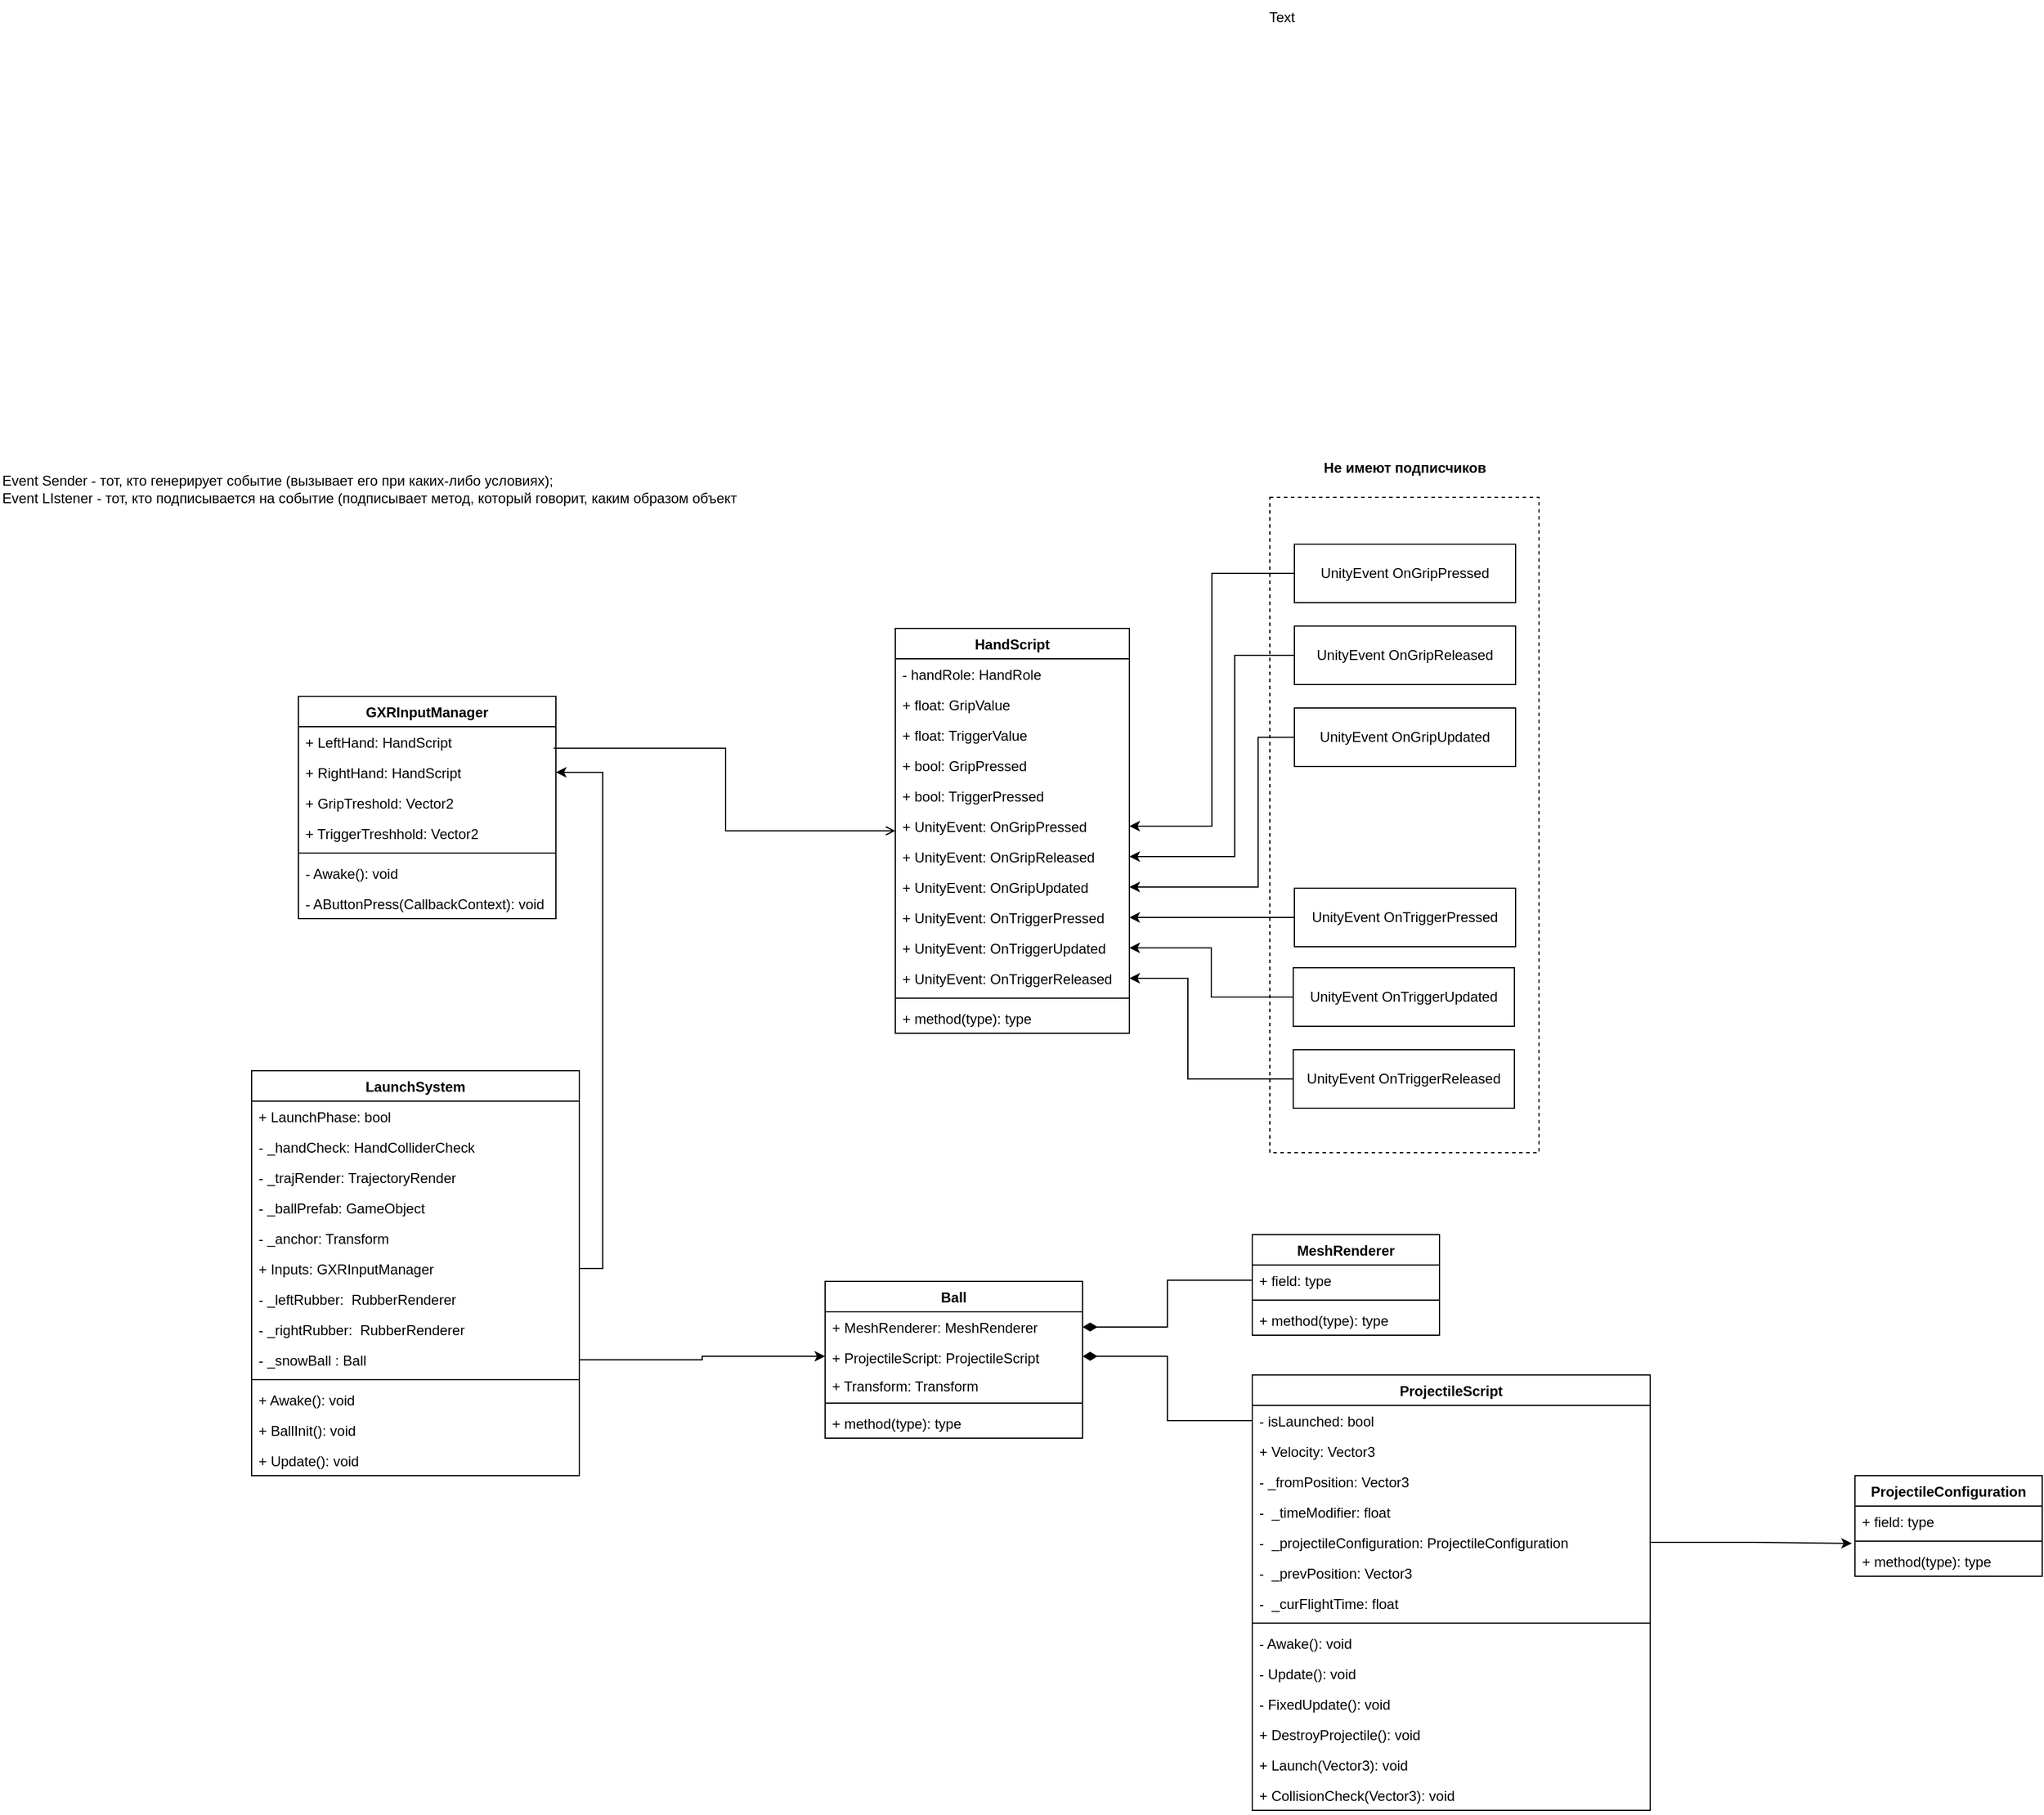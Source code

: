 <mxfile version="21.7.2" type="github">
  <diagram name="Страница — 1" id="L370RCqEnnZ5s0RKrdnT">
    <mxGraphModel dx="2607" dy="2824" grid="1" gridSize="10" guides="1" tooltips="1" connect="1" arrows="1" fold="1" page="1" pageScale="1" pageWidth="827" pageHeight="1169" math="0" shadow="0">
      <root>
        <mxCell id="0" />
        <mxCell id="1" parent="0" />
        <mxCell id="m_tVIS4dX9h9PbDmg8UO-1" value="GXRInputManager" style="swimlane;fontStyle=1;align=center;verticalAlign=top;childLayout=stackLayout;horizontal=1;startSize=26;horizontalStack=0;resizeParent=1;resizeParentMax=0;resizeLast=0;collapsible=1;marginBottom=0;whiteSpace=wrap;html=1;" vertex="1" parent="1">
          <mxGeometry x="350" y="290" width="220" height="190" as="geometry" />
        </mxCell>
        <mxCell id="m_tVIS4dX9h9PbDmg8UO-2" value="+ LeftHand: HandScript" style="text;strokeColor=none;fillColor=none;align=left;verticalAlign=top;spacingLeft=4;spacingRight=4;overflow=hidden;rotatable=0;points=[[0,0.5],[1,0.5]];portConstraint=eastwest;whiteSpace=wrap;html=1;" vertex="1" parent="m_tVIS4dX9h9PbDmg8UO-1">
          <mxGeometry y="26" width="220" height="26" as="geometry" />
        </mxCell>
        <mxCell id="m_tVIS4dX9h9PbDmg8UO-5" value="+ RightHand: HandScript" style="text;strokeColor=none;fillColor=none;align=left;verticalAlign=top;spacingLeft=4;spacingRight=4;overflow=hidden;rotatable=0;points=[[0,0.5],[1,0.5]];portConstraint=eastwest;whiteSpace=wrap;html=1;" vertex="1" parent="m_tVIS4dX9h9PbDmg8UO-1">
          <mxGeometry y="52" width="220" height="26" as="geometry" />
        </mxCell>
        <mxCell id="m_tVIS4dX9h9PbDmg8UO-6" value="+ GripTreshold: Vector2" style="text;strokeColor=none;fillColor=none;align=left;verticalAlign=top;spacingLeft=4;spacingRight=4;overflow=hidden;rotatable=0;points=[[0,0.5],[1,0.5]];portConstraint=eastwest;whiteSpace=wrap;html=1;" vertex="1" parent="m_tVIS4dX9h9PbDmg8UO-1">
          <mxGeometry y="78" width="220" height="26" as="geometry" />
        </mxCell>
        <mxCell id="m_tVIS4dX9h9PbDmg8UO-7" value="+ TriggerTreshhold: Vector2" style="text;strokeColor=none;fillColor=none;align=left;verticalAlign=top;spacingLeft=4;spacingRight=4;overflow=hidden;rotatable=0;points=[[0,0.5],[1,0.5]];portConstraint=eastwest;whiteSpace=wrap;html=1;" vertex="1" parent="m_tVIS4dX9h9PbDmg8UO-1">
          <mxGeometry y="104" width="220" height="26" as="geometry" />
        </mxCell>
        <mxCell id="m_tVIS4dX9h9PbDmg8UO-3" value="" style="line;strokeWidth=1;fillColor=none;align=left;verticalAlign=middle;spacingTop=-1;spacingLeft=3;spacingRight=3;rotatable=0;labelPosition=right;points=[];portConstraint=eastwest;strokeColor=inherit;" vertex="1" parent="m_tVIS4dX9h9PbDmg8UO-1">
          <mxGeometry y="130" width="220" height="8" as="geometry" />
        </mxCell>
        <mxCell id="m_tVIS4dX9h9PbDmg8UO-4" value="- Awake(): void" style="text;strokeColor=none;fillColor=none;align=left;verticalAlign=top;spacingLeft=4;spacingRight=4;overflow=hidden;rotatable=0;points=[[0,0.5],[1,0.5]];portConstraint=eastwest;whiteSpace=wrap;html=1;" vertex="1" parent="m_tVIS4dX9h9PbDmg8UO-1">
          <mxGeometry y="138" width="220" height="26" as="geometry" />
        </mxCell>
        <mxCell id="m_tVIS4dX9h9PbDmg8UO-65" value="- AButtonPress(CallbackContext): void" style="text;strokeColor=none;fillColor=none;align=left;verticalAlign=top;spacingLeft=4;spacingRight=4;overflow=hidden;rotatable=0;points=[[0,0.5],[1,0.5]];portConstraint=eastwest;whiteSpace=wrap;html=1;" vertex="1" parent="m_tVIS4dX9h9PbDmg8UO-1">
          <mxGeometry y="164" width="220" height="26" as="geometry" />
        </mxCell>
        <mxCell id="m_tVIS4dX9h9PbDmg8UO-12" style="edgeStyle=orthogonalEdgeStyle;rounded=0;orthogonalLoop=1;jettySize=auto;html=1;entryX=0.991;entryY=0.708;entryDx=0;entryDy=0;entryPerimeter=0;endArrow=none;endFill=0;startArrow=open;startFill=0;" edge="1" parent="1" source="m_tVIS4dX9h9PbDmg8UO-8" target="m_tVIS4dX9h9PbDmg8UO-2">
          <mxGeometry relative="1" as="geometry" />
        </mxCell>
        <mxCell id="m_tVIS4dX9h9PbDmg8UO-8" value="HandScript" style="swimlane;fontStyle=1;align=center;verticalAlign=top;childLayout=stackLayout;horizontal=1;startSize=26;horizontalStack=0;resizeParent=1;resizeParentMax=0;resizeLast=0;collapsible=1;marginBottom=0;whiteSpace=wrap;html=1;" vertex="1" parent="1">
          <mxGeometry x="860" y="232" width="200" height="346" as="geometry" />
        </mxCell>
        <mxCell id="m_tVIS4dX9h9PbDmg8UO-9" value="- handRole: HandRole" style="text;strokeColor=none;fillColor=none;align=left;verticalAlign=top;spacingLeft=4;spacingRight=4;overflow=hidden;rotatable=0;points=[[0,0.5],[1,0.5]];portConstraint=eastwest;whiteSpace=wrap;html=1;" vertex="1" parent="m_tVIS4dX9h9PbDmg8UO-8">
          <mxGeometry y="26" width="200" height="26" as="geometry" />
        </mxCell>
        <mxCell id="m_tVIS4dX9h9PbDmg8UO-13" value="+ float: GripValue" style="text;strokeColor=none;fillColor=none;align=left;verticalAlign=top;spacingLeft=4;spacingRight=4;overflow=hidden;rotatable=0;points=[[0,0.5],[1,0.5]];portConstraint=eastwest;whiteSpace=wrap;html=1;" vertex="1" parent="m_tVIS4dX9h9PbDmg8UO-8">
          <mxGeometry y="52" width="200" height="26" as="geometry" />
        </mxCell>
        <mxCell id="m_tVIS4dX9h9PbDmg8UO-14" value="+ float: TriggerValue" style="text;strokeColor=none;fillColor=none;align=left;verticalAlign=top;spacingLeft=4;spacingRight=4;overflow=hidden;rotatable=0;points=[[0,0.5],[1,0.5]];portConstraint=eastwest;whiteSpace=wrap;html=1;" vertex="1" parent="m_tVIS4dX9h9PbDmg8UO-8">
          <mxGeometry y="78" width="200" height="26" as="geometry" />
        </mxCell>
        <mxCell id="m_tVIS4dX9h9PbDmg8UO-15" value="+ bool: GripPressed&lt;br&gt;" style="text;strokeColor=none;fillColor=none;align=left;verticalAlign=top;spacingLeft=4;spacingRight=4;overflow=hidden;rotatable=0;points=[[0,0.5],[1,0.5]];portConstraint=eastwest;whiteSpace=wrap;html=1;" vertex="1" parent="m_tVIS4dX9h9PbDmg8UO-8">
          <mxGeometry y="104" width="200" height="26" as="geometry" />
        </mxCell>
        <mxCell id="m_tVIS4dX9h9PbDmg8UO-16" value="+ bool: TriggerPressed" style="text;strokeColor=none;fillColor=none;align=left;verticalAlign=top;spacingLeft=4;spacingRight=4;overflow=hidden;rotatable=0;points=[[0,0.5],[1,0.5]];portConstraint=eastwest;whiteSpace=wrap;html=1;" vertex="1" parent="m_tVIS4dX9h9PbDmg8UO-8">
          <mxGeometry y="130" width="200" height="26" as="geometry" />
        </mxCell>
        <mxCell id="m_tVIS4dX9h9PbDmg8UO-36" value="+ UnityEvent: OnGripPressed" style="text;strokeColor=none;fillColor=none;align=left;verticalAlign=top;spacingLeft=4;spacingRight=4;overflow=hidden;rotatable=0;points=[[0,0.5],[1,0.5]];portConstraint=eastwest;whiteSpace=wrap;html=1;" vertex="1" parent="m_tVIS4dX9h9PbDmg8UO-8">
          <mxGeometry y="156" width="200" height="26" as="geometry" />
        </mxCell>
        <mxCell id="m_tVIS4dX9h9PbDmg8UO-38" value="+ UnityEvent: OnGripReleased" style="text;strokeColor=none;fillColor=none;align=left;verticalAlign=top;spacingLeft=4;spacingRight=4;overflow=hidden;rotatable=0;points=[[0,0.5],[1,0.5]];portConstraint=eastwest;whiteSpace=wrap;html=1;" vertex="1" parent="m_tVIS4dX9h9PbDmg8UO-8">
          <mxGeometry y="182" width="200" height="26" as="geometry" />
        </mxCell>
        <mxCell id="m_tVIS4dX9h9PbDmg8UO-37" value="+ UnityEvent: OnGripUpdated" style="text;strokeColor=none;fillColor=none;align=left;verticalAlign=top;spacingLeft=4;spacingRight=4;overflow=hidden;rotatable=0;points=[[0,0.5],[1,0.5]];portConstraint=eastwest;whiteSpace=wrap;html=1;" vertex="1" parent="m_tVIS4dX9h9PbDmg8UO-8">
          <mxGeometry y="208" width="200" height="26" as="geometry" />
        </mxCell>
        <mxCell id="m_tVIS4dX9h9PbDmg8UO-33" value="+ UnityEvent: OnTriggerPressed" style="text;strokeColor=none;fillColor=none;align=left;verticalAlign=top;spacingLeft=4;spacingRight=4;overflow=hidden;rotatable=0;points=[[0,0.5],[1,0.5]];portConstraint=eastwest;whiteSpace=wrap;html=1;" vertex="1" parent="m_tVIS4dX9h9PbDmg8UO-8">
          <mxGeometry y="234" width="200" height="26" as="geometry" />
        </mxCell>
        <mxCell id="m_tVIS4dX9h9PbDmg8UO-34" value="+ UnityEvent: OnTriggerUpdated" style="text;strokeColor=none;fillColor=none;align=left;verticalAlign=top;spacingLeft=4;spacingRight=4;overflow=hidden;rotatable=0;points=[[0,0.5],[1,0.5]];portConstraint=eastwest;whiteSpace=wrap;html=1;" vertex="1" parent="m_tVIS4dX9h9PbDmg8UO-8">
          <mxGeometry y="260" width="200" height="26" as="geometry" />
        </mxCell>
        <mxCell id="m_tVIS4dX9h9PbDmg8UO-35" value="+ UnityEvent: OnTriggerReleased" style="text;strokeColor=none;fillColor=none;align=left;verticalAlign=top;spacingLeft=4;spacingRight=4;overflow=hidden;rotatable=0;points=[[0,0.5],[1,0.5]];portConstraint=eastwest;whiteSpace=wrap;html=1;" vertex="1" parent="m_tVIS4dX9h9PbDmg8UO-8">
          <mxGeometry y="286" width="200" height="26" as="geometry" />
        </mxCell>
        <mxCell id="m_tVIS4dX9h9PbDmg8UO-10" value="" style="line;strokeWidth=1;fillColor=none;align=left;verticalAlign=middle;spacingTop=-1;spacingLeft=3;spacingRight=3;rotatable=0;labelPosition=right;points=[];portConstraint=eastwest;strokeColor=inherit;" vertex="1" parent="m_tVIS4dX9h9PbDmg8UO-8">
          <mxGeometry y="312" width="200" height="8" as="geometry" />
        </mxCell>
        <mxCell id="m_tVIS4dX9h9PbDmg8UO-11" value="+ method(type): type" style="text;strokeColor=none;fillColor=none;align=left;verticalAlign=top;spacingLeft=4;spacingRight=4;overflow=hidden;rotatable=0;points=[[0,0.5],[1,0.5]];portConstraint=eastwest;whiteSpace=wrap;html=1;" vertex="1" parent="m_tVIS4dX9h9PbDmg8UO-8">
          <mxGeometry y="320" width="200" height="26" as="geometry" />
        </mxCell>
        <mxCell id="m_tVIS4dX9h9PbDmg8UO-17" value="Event Sender - тот, кто генерирует событие (вызывает его при каких-либо условиях);&lt;br&gt;Event LIstener - тот, кто подписывается на событие (подписывает метод, который говорит, каким образом объект&amp;nbsp;&lt;br&gt;" style="text;html=1;align=left;verticalAlign=middle;resizable=0;points=[];autosize=1;strokeColor=none;fillColor=none;" vertex="1" parent="1">
          <mxGeometry x="95" y="93" width="680" height="40" as="geometry" />
        </mxCell>
        <mxCell id="m_tVIS4dX9h9PbDmg8UO-18" value="Text" style="text;html=1;align=center;verticalAlign=middle;resizable=0;points=[];autosize=1;strokeColor=none;fillColor=none;" vertex="1" parent="1">
          <mxGeometry x="1165" y="-305" width="50" height="30" as="geometry" />
        </mxCell>
        <mxCell id="m_tVIS4dX9h9PbDmg8UO-39" style="edgeStyle=orthogonalEdgeStyle;rounded=0;orthogonalLoop=1;jettySize=auto;html=1;exitX=0;exitY=0.5;exitDx=0;exitDy=0;" edge="1" parent="1" source="m_tVIS4dX9h9PbDmg8UO-27" target="m_tVIS4dX9h9PbDmg8UO-36">
          <mxGeometry relative="1" as="geometry" />
        </mxCell>
        <mxCell id="m_tVIS4dX9h9PbDmg8UO-27" value="UnityEvent OnGripPressed" style="html=1;whiteSpace=wrap;" vertex="1" parent="1">
          <mxGeometry x="1201" y="160" width="189" height="50" as="geometry" />
        </mxCell>
        <mxCell id="m_tVIS4dX9h9PbDmg8UO-46" style="edgeStyle=orthogonalEdgeStyle;rounded=0;orthogonalLoop=1;jettySize=auto;html=1;exitX=0;exitY=0.5;exitDx=0;exitDy=0;" edge="1" parent="1" source="m_tVIS4dX9h9PbDmg8UO-28" target="m_tVIS4dX9h9PbDmg8UO-37">
          <mxGeometry relative="1" as="geometry">
            <Array as="points">
              <mxPoint x="1170" y="325" />
              <mxPoint x="1170" y="453" />
            </Array>
          </mxGeometry>
        </mxCell>
        <mxCell id="m_tVIS4dX9h9PbDmg8UO-28" value="UnityEvent OnGripUpdated" style="html=1;whiteSpace=wrap;" vertex="1" parent="1">
          <mxGeometry x="1201" y="300" width="189" height="50" as="geometry" />
        </mxCell>
        <mxCell id="m_tVIS4dX9h9PbDmg8UO-45" style="edgeStyle=orthogonalEdgeStyle;rounded=0;orthogonalLoop=1;jettySize=auto;html=1;exitX=0;exitY=0.5;exitDx=0;exitDy=0;" edge="1" parent="1" source="m_tVIS4dX9h9PbDmg8UO-29" target="m_tVIS4dX9h9PbDmg8UO-38">
          <mxGeometry relative="1" as="geometry">
            <Array as="points">
              <mxPoint x="1150" y="255" />
              <mxPoint x="1150" y="427" />
            </Array>
          </mxGeometry>
        </mxCell>
        <mxCell id="m_tVIS4dX9h9PbDmg8UO-29" value="UnityEvent OnGripReleased" style="html=1;whiteSpace=wrap;" vertex="1" parent="1">
          <mxGeometry x="1201" y="230" width="189" height="50" as="geometry" />
        </mxCell>
        <mxCell id="m_tVIS4dX9h9PbDmg8UO-47" style="edgeStyle=orthogonalEdgeStyle;rounded=0;orthogonalLoop=1;jettySize=auto;html=1;exitX=0;exitY=0.5;exitDx=0;exitDy=0;entryX=1;entryY=0.5;entryDx=0;entryDy=0;" edge="1" parent="1" source="m_tVIS4dX9h9PbDmg8UO-30" target="m_tVIS4dX9h9PbDmg8UO-33">
          <mxGeometry relative="1" as="geometry" />
        </mxCell>
        <mxCell id="m_tVIS4dX9h9PbDmg8UO-30" value="UnityEvent OnTriggerPressed" style="html=1;whiteSpace=wrap;" vertex="1" parent="1">
          <mxGeometry x="1201" y="454" width="189" height="50" as="geometry" />
        </mxCell>
        <mxCell id="m_tVIS4dX9h9PbDmg8UO-48" style="edgeStyle=orthogonalEdgeStyle;rounded=0;orthogonalLoop=1;jettySize=auto;html=1;exitX=0;exitY=0.5;exitDx=0;exitDy=0;entryX=1;entryY=0.5;entryDx=0;entryDy=0;" edge="1" parent="1" source="m_tVIS4dX9h9PbDmg8UO-31" target="m_tVIS4dX9h9PbDmg8UO-34">
          <mxGeometry relative="1" as="geometry" />
        </mxCell>
        <mxCell id="m_tVIS4dX9h9PbDmg8UO-31" value="UnityEvent OnTriggerUpdated" style="html=1;whiteSpace=wrap;" vertex="1" parent="1">
          <mxGeometry x="1200" y="522" width="189" height="50" as="geometry" />
        </mxCell>
        <mxCell id="m_tVIS4dX9h9PbDmg8UO-49" style="edgeStyle=orthogonalEdgeStyle;rounded=0;orthogonalLoop=1;jettySize=auto;html=1;exitX=0;exitY=0.5;exitDx=0;exitDy=0;" edge="1" parent="1" source="m_tVIS4dX9h9PbDmg8UO-32" target="m_tVIS4dX9h9PbDmg8UO-35">
          <mxGeometry relative="1" as="geometry">
            <Array as="points">
              <mxPoint x="1110" y="617" />
              <mxPoint x="1110" y="531" />
            </Array>
          </mxGeometry>
        </mxCell>
        <mxCell id="m_tVIS4dX9h9PbDmg8UO-32" value="UnityEvent OnTriggerReleased" style="html=1;whiteSpace=wrap;" vertex="1" parent="1">
          <mxGeometry x="1200" y="592" width="189" height="50" as="geometry" />
        </mxCell>
        <mxCell id="m_tVIS4dX9h9PbDmg8UO-51" value="" style="rounded=0;whiteSpace=wrap;html=1;fillColor=none;dashed=1;" vertex="1" parent="1">
          <mxGeometry x="1180" y="120" width="230" height="560" as="geometry" />
        </mxCell>
        <mxCell id="m_tVIS4dX9h9PbDmg8UO-52" value="&lt;b&gt;Не имеют подписчиков&lt;/b&gt;" style="text;html=1;align=center;verticalAlign=middle;resizable=0;points=[];autosize=1;strokeColor=none;fillColor=none;" vertex="1" parent="1">
          <mxGeometry x="1214.5" y="80" width="160" height="30" as="geometry" />
        </mxCell>
        <mxCell id="m_tVIS4dX9h9PbDmg8UO-53" value="LaunchSystem" style="swimlane;fontStyle=1;align=center;verticalAlign=top;childLayout=stackLayout;horizontal=1;startSize=26;horizontalStack=0;resizeParent=1;resizeParentMax=0;resizeLast=0;collapsible=1;marginBottom=0;whiteSpace=wrap;html=1;" vertex="1" parent="1">
          <mxGeometry x="310" y="610" width="280" height="346" as="geometry" />
        </mxCell>
        <mxCell id="m_tVIS4dX9h9PbDmg8UO-54" value="+ LaunchPhase: bool" style="text;strokeColor=none;fillColor=none;align=left;verticalAlign=top;spacingLeft=4;spacingRight=4;overflow=hidden;rotatable=0;points=[[0,0.5],[1,0.5]];portConstraint=eastwest;whiteSpace=wrap;html=1;" vertex="1" parent="m_tVIS4dX9h9PbDmg8UO-53">
          <mxGeometry y="26" width="280" height="26" as="geometry" />
        </mxCell>
        <mxCell id="m_tVIS4dX9h9PbDmg8UO-57" value="- _handCheck: HandColliderCheck&amp;nbsp;" style="text;strokeColor=none;fillColor=none;align=left;verticalAlign=top;spacingLeft=4;spacingRight=4;overflow=hidden;rotatable=0;points=[[0,0.5],[1,0.5]];portConstraint=eastwest;whiteSpace=wrap;html=1;" vertex="1" parent="m_tVIS4dX9h9PbDmg8UO-53">
          <mxGeometry y="52" width="280" height="26" as="geometry" />
        </mxCell>
        <mxCell id="m_tVIS4dX9h9PbDmg8UO-59" value="- _trajRender: TrajectoryRender" style="text;strokeColor=none;fillColor=none;align=left;verticalAlign=top;spacingLeft=4;spacingRight=4;overflow=hidden;rotatable=0;points=[[0,0.5],[1,0.5]];portConstraint=eastwest;whiteSpace=wrap;html=1;" vertex="1" parent="m_tVIS4dX9h9PbDmg8UO-53">
          <mxGeometry y="78" width="280" height="26" as="geometry" />
        </mxCell>
        <mxCell id="m_tVIS4dX9h9PbDmg8UO-60" value="-&amp;nbsp;_ballPrefab:&amp;nbsp;GameObject&amp;nbsp;" style="text;strokeColor=none;fillColor=none;align=left;verticalAlign=top;spacingLeft=4;spacingRight=4;overflow=hidden;rotatable=0;points=[[0,0.5],[1,0.5]];portConstraint=eastwest;whiteSpace=wrap;html=1;" vertex="1" parent="m_tVIS4dX9h9PbDmg8UO-53">
          <mxGeometry y="104" width="280" height="26" as="geometry" />
        </mxCell>
        <mxCell id="m_tVIS4dX9h9PbDmg8UO-61" value="- _anchor: Transform&lt;br&gt;&amp;nbsp;" style="text;strokeColor=none;fillColor=none;align=left;verticalAlign=top;spacingLeft=4;spacingRight=4;overflow=hidden;rotatable=0;points=[[0,0.5],[1,0.5]];portConstraint=eastwest;whiteSpace=wrap;html=1;" vertex="1" parent="m_tVIS4dX9h9PbDmg8UO-53">
          <mxGeometry y="130" width="280" height="26" as="geometry" />
        </mxCell>
        <mxCell id="m_tVIS4dX9h9PbDmg8UO-62" value="+ Inputs: GXRInputManager&lt;br&gt;&amp;nbsp;" style="text;strokeColor=none;fillColor=none;align=left;verticalAlign=top;spacingLeft=4;spacingRight=4;overflow=hidden;rotatable=0;points=[[0,0.5],[1,0.5]];portConstraint=eastwest;whiteSpace=wrap;html=1;" vertex="1" parent="m_tVIS4dX9h9PbDmg8UO-53">
          <mxGeometry y="156" width="280" height="26" as="geometry" />
        </mxCell>
        <mxCell id="m_tVIS4dX9h9PbDmg8UO-63" value="- _leftRubber:&amp;nbsp; RubberRenderer&lt;br&gt;&amp;nbsp;" style="text;strokeColor=none;fillColor=none;align=left;verticalAlign=top;spacingLeft=4;spacingRight=4;overflow=hidden;rotatable=0;points=[[0,0.5],[1,0.5]];portConstraint=eastwest;whiteSpace=wrap;html=1;" vertex="1" parent="m_tVIS4dX9h9PbDmg8UO-53">
          <mxGeometry y="182" width="280" height="26" as="geometry" />
        </mxCell>
        <mxCell id="m_tVIS4dX9h9PbDmg8UO-64" value="- _rightRubber:&amp;nbsp; RubberRenderer&lt;br&gt;&amp;nbsp;" style="text;strokeColor=none;fillColor=none;align=left;verticalAlign=top;spacingLeft=4;spacingRight=4;overflow=hidden;rotatable=0;points=[[0,0.5],[1,0.5]];portConstraint=eastwest;whiteSpace=wrap;html=1;" vertex="1" parent="m_tVIS4dX9h9PbDmg8UO-53">
          <mxGeometry y="208" width="280" height="26" as="geometry" />
        </mxCell>
        <mxCell id="m_tVIS4dX9h9PbDmg8UO-70" value="- _snowBall : Ball&lt;br&gt;&amp;nbsp;" style="text;strokeColor=none;fillColor=none;align=left;verticalAlign=top;spacingLeft=4;spacingRight=4;overflow=hidden;rotatable=0;points=[[0,0.5],[1,0.5]];portConstraint=eastwest;whiteSpace=wrap;html=1;" vertex="1" parent="m_tVIS4dX9h9PbDmg8UO-53">
          <mxGeometry y="234" width="280" height="26" as="geometry" />
        </mxCell>
        <mxCell id="m_tVIS4dX9h9PbDmg8UO-55" value="" style="line;strokeWidth=1;fillColor=none;align=left;verticalAlign=middle;spacingTop=-1;spacingLeft=3;spacingRight=3;rotatable=0;labelPosition=right;points=[];portConstraint=eastwest;strokeColor=inherit;" vertex="1" parent="m_tVIS4dX9h9PbDmg8UO-53">
          <mxGeometry y="260" width="280" height="8" as="geometry" />
        </mxCell>
        <mxCell id="m_tVIS4dX9h9PbDmg8UO-56" value="+ Awake(): void" style="text;strokeColor=none;fillColor=none;align=left;verticalAlign=top;spacingLeft=4;spacingRight=4;overflow=hidden;rotatable=0;points=[[0,0.5],[1,0.5]];portConstraint=eastwest;whiteSpace=wrap;html=1;" vertex="1" parent="m_tVIS4dX9h9PbDmg8UO-53">
          <mxGeometry y="268" width="280" height="26" as="geometry" />
        </mxCell>
        <mxCell id="m_tVIS4dX9h9PbDmg8UO-67" value="+ BallInit(): void&lt;br&gt;" style="text;strokeColor=none;fillColor=none;align=left;verticalAlign=top;spacingLeft=4;spacingRight=4;overflow=hidden;rotatable=0;points=[[0,0.5],[1,0.5]];portConstraint=eastwest;whiteSpace=wrap;html=1;" vertex="1" parent="m_tVIS4dX9h9PbDmg8UO-53">
          <mxGeometry y="294" width="280" height="26" as="geometry" />
        </mxCell>
        <mxCell id="m_tVIS4dX9h9PbDmg8UO-68" value="+ Update(): void" style="text;strokeColor=none;fillColor=none;align=left;verticalAlign=top;spacingLeft=4;spacingRight=4;overflow=hidden;rotatable=0;points=[[0,0.5],[1,0.5]];portConstraint=eastwest;whiteSpace=wrap;html=1;" vertex="1" parent="m_tVIS4dX9h9PbDmg8UO-53">
          <mxGeometry y="320" width="280" height="26" as="geometry" />
        </mxCell>
        <mxCell id="m_tVIS4dX9h9PbDmg8UO-69" style="edgeStyle=orthogonalEdgeStyle;rounded=0;orthogonalLoop=1;jettySize=auto;html=1;entryX=1;entryY=0.5;entryDx=0;entryDy=0;" edge="1" parent="1" source="m_tVIS4dX9h9PbDmg8UO-62" target="m_tVIS4dX9h9PbDmg8UO-5">
          <mxGeometry relative="1" as="geometry" />
        </mxCell>
        <mxCell id="m_tVIS4dX9h9PbDmg8UO-71" value="Ball" style="swimlane;fontStyle=1;align=center;verticalAlign=top;childLayout=stackLayout;horizontal=1;startSize=26;horizontalStack=0;resizeParent=1;resizeParentMax=0;resizeLast=0;collapsible=1;marginBottom=0;whiteSpace=wrap;html=1;" vertex="1" parent="1">
          <mxGeometry x="800" y="790" width="220" height="134" as="geometry" />
        </mxCell>
        <mxCell id="m_tVIS4dX9h9PbDmg8UO-72" value="+ MeshRenderer: MeshRenderer" style="text;strokeColor=none;fillColor=none;align=left;verticalAlign=top;spacingLeft=4;spacingRight=4;overflow=hidden;rotatable=0;points=[[0,0.5],[1,0.5]];portConstraint=eastwest;whiteSpace=wrap;html=1;" vertex="1" parent="m_tVIS4dX9h9PbDmg8UO-71">
          <mxGeometry y="26" width="220" height="26" as="geometry" />
        </mxCell>
        <mxCell id="m_tVIS4dX9h9PbDmg8UO-75" value="+ ProjectileScript: ProjectileScript" style="text;strokeColor=none;fillColor=none;align=left;verticalAlign=top;spacingLeft=4;spacingRight=4;overflow=hidden;rotatable=0;points=[[0,0.5],[1,0.5]];portConstraint=eastwest;whiteSpace=wrap;html=1;" vertex="1" parent="m_tVIS4dX9h9PbDmg8UO-71">
          <mxGeometry y="52" width="220" height="24" as="geometry" />
        </mxCell>
        <mxCell id="m_tVIS4dX9h9PbDmg8UO-76" value="+ Transform: Transform" style="text;strokeColor=none;fillColor=none;align=left;verticalAlign=top;spacingLeft=4;spacingRight=4;overflow=hidden;rotatable=0;points=[[0,0.5],[1,0.5]];portConstraint=eastwest;whiteSpace=wrap;html=1;" vertex="1" parent="m_tVIS4dX9h9PbDmg8UO-71">
          <mxGeometry y="76" width="220" height="24" as="geometry" />
        </mxCell>
        <mxCell id="m_tVIS4dX9h9PbDmg8UO-73" value="" style="line;strokeWidth=1;fillColor=none;align=left;verticalAlign=middle;spacingTop=-1;spacingLeft=3;spacingRight=3;rotatable=0;labelPosition=right;points=[];portConstraint=eastwest;strokeColor=inherit;" vertex="1" parent="m_tVIS4dX9h9PbDmg8UO-71">
          <mxGeometry y="100" width="220" height="8" as="geometry" />
        </mxCell>
        <mxCell id="m_tVIS4dX9h9PbDmg8UO-74" value="+ method(type): type" style="text;strokeColor=none;fillColor=none;align=left;verticalAlign=top;spacingLeft=4;spacingRight=4;overflow=hidden;rotatable=0;points=[[0,0.5],[1,0.5]];portConstraint=eastwest;whiteSpace=wrap;html=1;" vertex="1" parent="m_tVIS4dX9h9PbDmg8UO-71">
          <mxGeometry y="108" width="220" height="26" as="geometry" />
        </mxCell>
        <mxCell id="m_tVIS4dX9h9PbDmg8UO-77" style="edgeStyle=orthogonalEdgeStyle;rounded=0;orthogonalLoop=1;jettySize=auto;html=1;exitX=1;exitY=0.5;exitDx=0;exitDy=0;" edge="1" parent="1" source="m_tVIS4dX9h9PbDmg8UO-70" target="m_tVIS4dX9h9PbDmg8UO-75">
          <mxGeometry relative="1" as="geometry" />
        </mxCell>
        <mxCell id="m_tVIS4dX9h9PbDmg8UO-84" value="MeshRenderer" style="swimlane;fontStyle=1;align=center;verticalAlign=top;childLayout=stackLayout;horizontal=1;startSize=26;horizontalStack=0;resizeParent=1;resizeParentMax=0;resizeLast=0;collapsible=1;marginBottom=0;whiteSpace=wrap;html=1;" vertex="1" parent="1">
          <mxGeometry x="1165" y="750" width="160" height="86" as="geometry" />
        </mxCell>
        <mxCell id="m_tVIS4dX9h9PbDmg8UO-85" value="+ field: type" style="text;strokeColor=none;fillColor=none;align=left;verticalAlign=top;spacingLeft=4;spacingRight=4;overflow=hidden;rotatable=0;points=[[0,0.5],[1,0.5]];portConstraint=eastwest;whiteSpace=wrap;html=1;" vertex="1" parent="m_tVIS4dX9h9PbDmg8UO-84">
          <mxGeometry y="26" width="160" height="26" as="geometry" />
        </mxCell>
        <mxCell id="m_tVIS4dX9h9PbDmg8UO-86" value="" style="line;strokeWidth=1;fillColor=none;align=left;verticalAlign=middle;spacingTop=-1;spacingLeft=3;spacingRight=3;rotatable=0;labelPosition=right;points=[];portConstraint=eastwest;strokeColor=inherit;" vertex="1" parent="m_tVIS4dX9h9PbDmg8UO-84">
          <mxGeometry y="52" width="160" height="8" as="geometry" />
        </mxCell>
        <mxCell id="m_tVIS4dX9h9PbDmg8UO-87" value="+ method(type): type" style="text;strokeColor=none;fillColor=none;align=left;verticalAlign=top;spacingLeft=4;spacingRight=4;overflow=hidden;rotatable=0;points=[[0,0.5],[1,0.5]];portConstraint=eastwest;whiteSpace=wrap;html=1;" vertex="1" parent="m_tVIS4dX9h9PbDmg8UO-84">
          <mxGeometry y="60" width="160" height="26" as="geometry" />
        </mxCell>
        <mxCell id="m_tVIS4dX9h9PbDmg8UO-88" value="ProjectileScript" style="swimlane;fontStyle=1;align=center;verticalAlign=top;childLayout=stackLayout;horizontal=1;startSize=26;horizontalStack=0;resizeParent=1;resizeParentMax=0;resizeLast=0;collapsible=1;marginBottom=0;whiteSpace=wrap;html=1;" vertex="1" parent="1">
          <mxGeometry x="1165" y="870" width="340" height="372" as="geometry" />
        </mxCell>
        <mxCell id="m_tVIS4dX9h9PbDmg8UO-89" value="- isLaunched: bool" style="text;strokeColor=none;fillColor=none;align=left;verticalAlign=top;spacingLeft=4;spacingRight=4;overflow=hidden;rotatable=0;points=[[0,0.5],[1,0.5]];portConstraint=eastwest;whiteSpace=wrap;html=1;" vertex="1" parent="m_tVIS4dX9h9PbDmg8UO-88">
          <mxGeometry y="26" width="340" height="26" as="geometry" />
        </mxCell>
        <mxCell id="m_tVIS4dX9h9PbDmg8UO-94" value="+ Velocity: Vector3" style="text;strokeColor=none;fillColor=none;align=left;verticalAlign=top;spacingLeft=4;spacingRight=4;overflow=hidden;rotatable=0;points=[[0,0.5],[1,0.5]];portConstraint=eastwest;whiteSpace=wrap;html=1;" vertex="1" parent="m_tVIS4dX9h9PbDmg8UO-88">
          <mxGeometry y="52" width="340" height="26" as="geometry" />
        </mxCell>
        <mxCell id="m_tVIS4dX9h9PbDmg8UO-95" value="- _fromPosition: Vector3" style="text;strokeColor=none;fillColor=none;align=left;verticalAlign=top;spacingLeft=4;spacingRight=4;overflow=hidden;rotatable=0;points=[[0,0.5],[1,0.5]];portConstraint=eastwest;whiteSpace=wrap;html=1;" vertex="1" parent="m_tVIS4dX9h9PbDmg8UO-88">
          <mxGeometry y="78" width="340" height="26" as="geometry" />
        </mxCell>
        <mxCell id="m_tVIS4dX9h9PbDmg8UO-96" value="-&amp;nbsp; _timeModifier: float" style="text;strokeColor=none;fillColor=none;align=left;verticalAlign=top;spacingLeft=4;spacingRight=4;overflow=hidden;rotatable=0;points=[[0,0.5],[1,0.5]];portConstraint=eastwest;whiteSpace=wrap;html=1;" vertex="1" parent="m_tVIS4dX9h9PbDmg8UO-88">
          <mxGeometry y="104" width="340" height="26" as="geometry" />
        </mxCell>
        <mxCell id="m_tVIS4dX9h9PbDmg8UO-102" value="-&amp;nbsp; _projectileConfiguration: ProjectileConfiguration" style="text;strokeColor=none;fillColor=none;align=left;verticalAlign=top;spacingLeft=4;spacingRight=4;overflow=hidden;rotatable=0;points=[[0,0.5],[1,0.5]];portConstraint=eastwest;whiteSpace=wrap;html=1;" vertex="1" parent="m_tVIS4dX9h9PbDmg8UO-88">
          <mxGeometry y="130" width="340" height="26" as="geometry" />
        </mxCell>
        <mxCell id="m_tVIS4dX9h9PbDmg8UO-103" value="-&amp;nbsp; _prevPosition: Vector3" style="text;strokeColor=none;fillColor=none;align=left;verticalAlign=top;spacingLeft=4;spacingRight=4;overflow=hidden;rotatable=0;points=[[0,0.5],[1,0.5]];portConstraint=eastwest;whiteSpace=wrap;html=1;" vertex="1" parent="m_tVIS4dX9h9PbDmg8UO-88">
          <mxGeometry y="156" width="340" height="26" as="geometry" />
        </mxCell>
        <mxCell id="m_tVIS4dX9h9PbDmg8UO-104" value="-&amp;nbsp; _curFlightTime: float" style="text;strokeColor=none;fillColor=none;align=left;verticalAlign=top;spacingLeft=4;spacingRight=4;overflow=hidden;rotatable=0;points=[[0,0.5],[1,0.5]];portConstraint=eastwest;whiteSpace=wrap;html=1;" vertex="1" parent="m_tVIS4dX9h9PbDmg8UO-88">
          <mxGeometry y="182" width="340" height="26" as="geometry" />
        </mxCell>
        <mxCell id="m_tVIS4dX9h9PbDmg8UO-90" value="" style="line;strokeWidth=1;fillColor=none;align=left;verticalAlign=middle;spacingTop=-1;spacingLeft=3;spacingRight=3;rotatable=0;labelPosition=right;points=[];portConstraint=eastwest;strokeColor=inherit;" vertex="1" parent="m_tVIS4dX9h9PbDmg8UO-88">
          <mxGeometry y="208" width="340" height="8" as="geometry" />
        </mxCell>
        <mxCell id="m_tVIS4dX9h9PbDmg8UO-91" value="- Awake(): void" style="text;strokeColor=none;fillColor=none;align=left;verticalAlign=top;spacingLeft=4;spacingRight=4;overflow=hidden;rotatable=0;points=[[0,0.5],[1,0.5]];portConstraint=eastwest;whiteSpace=wrap;html=1;" vertex="1" parent="m_tVIS4dX9h9PbDmg8UO-88">
          <mxGeometry y="216" width="340" height="26" as="geometry" />
        </mxCell>
        <mxCell id="m_tVIS4dX9h9PbDmg8UO-97" value="- Update(): void" style="text;strokeColor=none;fillColor=none;align=left;verticalAlign=top;spacingLeft=4;spacingRight=4;overflow=hidden;rotatable=0;points=[[0,0.5],[1,0.5]];portConstraint=eastwest;whiteSpace=wrap;html=1;" vertex="1" parent="m_tVIS4dX9h9PbDmg8UO-88">
          <mxGeometry y="242" width="340" height="26" as="geometry" />
        </mxCell>
        <mxCell id="m_tVIS4dX9h9PbDmg8UO-98" value="- FixedUpdate(): void" style="text;strokeColor=none;fillColor=none;align=left;verticalAlign=top;spacingLeft=4;spacingRight=4;overflow=hidden;rotatable=0;points=[[0,0.5],[1,0.5]];portConstraint=eastwest;whiteSpace=wrap;html=1;" vertex="1" parent="m_tVIS4dX9h9PbDmg8UO-88">
          <mxGeometry y="268" width="340" height="26" as="geometry" />
        </mxCell>
        <mxCell id="m_tVIS4dX9h9PbDmg8UO-99" value="+ DestroyProjectile(): void" style="text;strokeColor=none;fillColor=none;align=left;verticalAlign=top;spacingLeft=4;spacingRight=4;overflow=hidden;rotatable=0;points=[[0,0.5],[1,0.5]];portConstraint=eastwest;whiteSpace=wrap;html=1;" vertex="1" parent="m_tVIS4dX9h9PbDmg8UO-88">
          <mxGeometry y="294" width="340" height="26" as="geometry" />
        </mxCell>
        <mxCell id="m_tVIS4dX9h9PbDmg8UO-100" value="+ Launch(Vector3): void" style="text;strokeColor=none;fillColor=none;align=left;verticalAlign=top;spacingLeft=4;spacingRight=4;overflow=hidden;rotatable=0;points=[[0,0.5],[1,0.5]];portConstraint=eastwest;whiteSpace=wrap;html=1;" vertex="1" parent="m_tVIS4dX9h9PbDmg8UO-88">
          <mxGeometry y="320" width="340" height="26" as="geometry" />
        </mxCell>
        <mxCell id="m_tVIS4dX9h9PbDmg8UO-101" value="+ CollisionCheck(Vector3): void" style="text;strokeColor=none;fillColor=none;align=left;verticalAlign=top;spacingLeft=4;spacingRight=4;overflow=hidden;rotatable=0;points=[[0,0.5],[1,0.5]];portConstraint=eastwest;whiteSpace=wrap;html=1;" vertex="1" parent="m_tVIS4dX9h9PbDmg8UO-88">
          <mxGeometry y="346" width="340" height="26" as="geometry" />
        </mxCell>
        <mxCell id="m_tVIS4dX9h9PbDmg8UO-92" style="edgeStyle=orthogonalEdgeStyle;rounded=0;orthogonalLoop=1;jettySize=auto;html=1;exitX=0;exitY=0.5;exitDx=0;exitDy=0;entryX=1;entryY=0.5;entryDx=0;entryDy=0;endArrow=diamondThin;endFill=1;endSize=10;" edge="1" parent="1" source="m_tVIS4dX9h9PbDmg8UO-85" target="m_tVIS4dX9h9PbDmg8UO-72">
          <mxGeometry relative="1" as="geometry" />
        </mxCell>
        <mxCell id="m_tVIS4dX9h9PbDmg8UO-93" style="edgeStyle=orthogonalEdgeStyle;rounded=0;orthogonalLoop=1;jettySize=auto;html=1;exitX=0;exitY=0.5;exitDx=0;exitDy=0;entryX=1;entryY=0.5;entryDx=0;entryDy=0;endArrow=diamondThin;endFill=1;endSize=10;" edge="1" parent="1" source="m_tVIS4dX9h9PbDmg8UO-89" target="m_tVIS4dX9h9PbDmg8UO-75">
          <mxGeometry relative="1" as="geometry" />
        </mxCell>
        <mxCell id="m_tVIS4dX9h9PbDmg8UO-107" value="ProjectileConfiguration" style="swimlane;fontStyle=1;align=center;verticalAlign=top;childLayout=stackLayout;horizontal=1;startSize=26;horizontalStack=0;resizeParent=1;resizeParentMax=0;resizeLast=0;collapsible=1;marginBottom=0;whiteSpace=wrap;html=1;" vertex="1" parent="1">
          <mxGeometry x="1680" y="956" width="160" height="86" as="geometry" />
        </mxCell>
        <mxCell id="m_tVIS4dX9h9PbDmg8UO-108" value="+ field: type" style="text;strokeColor=none;fillColor=none;align=left;verticalAlign=top;spacingLeft=4;spacingRight=4;overflow=hidden;rotatable=0;points=[[0,0.5],[1,0.5]];portConstraint=eastwest;whiteSpace=wrap;html=1;" vertex="1" parent="m_tVIS4dX9h9PbDmg8UO-107">
          <mxGeometry y="26" width="160" height="26" as="geometry" />
        </mxCell>
        <mxCell id="m_tVIS4dX9h9PbDmg8UO-109" value="" style="line;strokeWidth=1;fillColor=none;align=left;verticalAlign=middle;spacingTop=-1;spacingLeft=3;spacingRight=3;rotatable=0;labelPosition=right;points=[];portConstraint=eastwest;strokeColor=inherit;" vertex="1" parent="m_tVIS4dX9h9PbDmg8UO-107">
          <mxGeometry y="52" width="160" height="8" as="geometry" />
        </mxCell>
        <mxCell id="m_tVIS4dX9h9PbDmg8UO-110" value="+ method(type): type" style="text;strokeColor=none;fillColor=none;align=left;verticalAlign=top;spacingLeft=4;spacingRight=4;overflow=hidden;rotatable=0;points=[[0,0.5],[1,0.5]];portConstraint=eastwest;whiteSpace=wrap;html=1;" vertex="1" parent="m_tVIS4dX9h9PbDmg8UO-107">
          <mxGeometry y="60" width="160" height="26" as="geometry" />
        </mxCell>
        <mxCell id="m_tVIS4dX9h9PbDmg8UO-106" style="edgeStyle=orthogonalEdgeStyle;rounded=0;orthogonalLoop=1;jettySize=auto;html=1;exitX=1;exitY=0.5;exitDx=0;exitDy=0;entryX=-0.017;entryY=-0.08;entryDx=0;entryDy=0;entryPerimeter=0;" edge="1" parent="1" source="m_tVIS4dX9h9PbDmg8UO-102" target="m_tVIS4dX9h9PbDmg8UO-110">
          <mxGeometry relative="1" as="geometry">
            <mxPoint x="1660" y="1013.043" as="targetPoint" />
          </mxGeometry>
        </mxCell>
      </root>
    </mxGraphModel>
  </diagram>
</mxfile>

